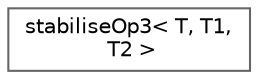 digraph "Graphical Class Hierarchy"
{
 // LATEX_PDF_SIZE
  bgcolor="transparent";
  edge [fontname=Helvetica,fontsize=10,labelfontname=Helvetica,labelfontsize=10];
  node [fontname=Helvetica,fontsize=10,shape=box,height=0.2,width=0.4];
  rankdir="LR";
  Node0 [id="Node000000",label="stabiliseOp3\< T, T1,\l T2 \>",height=0.2,width=0.4,color="grey40", fillcolor="white", style="filled",URL="$structFoam_1_1stabiliseOp3.html",tooltip=" "];
}
